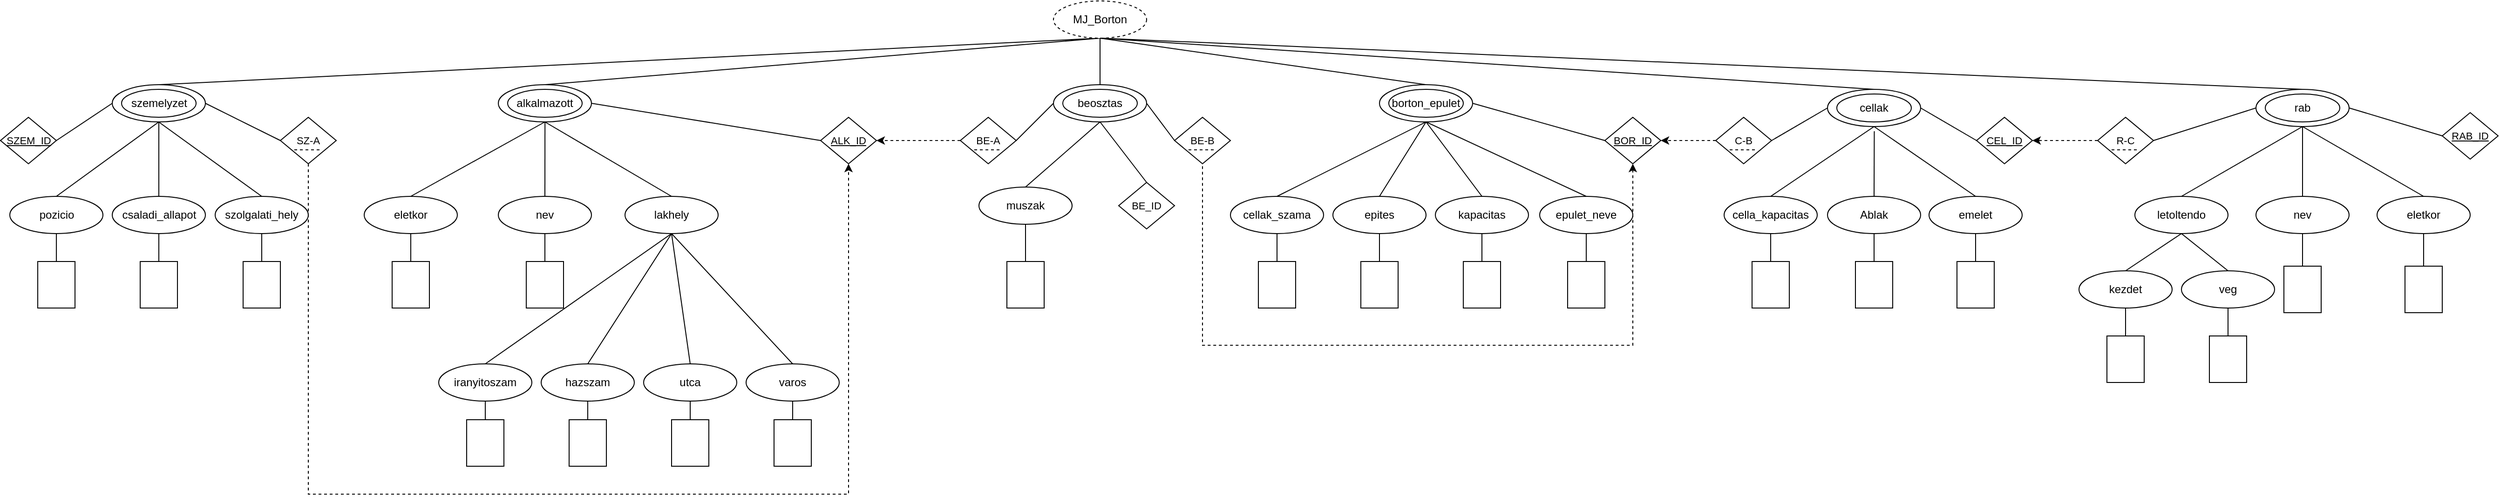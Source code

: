 <mxfile version="20.6.0" type="device"><diagram id="gKPumnlMgwRwRbGB0daJ" name="1 oldal"><mxGraphModel dx="3671" dy="2677" grid="1" gridSize="10" guides="1" tooltips="1" connect="1" arrows="1" fold="1" page="1" pageScale="1" pageWidth="827" pageHeight="1169" math="0" shadow="0"><root><mxCell id="0"/><mxCell id="1" parent="0"/><mxCell id="wFDNbIa0vazU8qHJ5D4j-13" style="rounded=0;orthogonalLoop=1;jettySize=auto;html=1;exitX=0.5;exitY=1;exitDx=0;exitDy=0;entryX=0.5;entryY=0;entryDx=0;entryDy=0;endArrow=none;endFill=0;" parent="1" source="wFDNbIa0vazU8qHJ5D4j-1" target="wFDNbIa0vazU8qHJ5D4j-5" edge="1"><mxGeometry relative="1" as="geometry"/></mxCell><mxCell id="wFDNbIa0vazU8qHJ5D4j-14" style="edgeStyle=none;rounded=0;orthogonalLoop=1;jettySize=auto;html=1;exitX=0.5;exitY=1;exitDx=0;exitDy=0;entryX=0.5;entryY=0;entryDx=0;entryDy=0;endArrow=none;endFill=0;" parent="1" source="wFDNbIa0vazU8qHJ5D4j-1" target="wFDNbIa0vazU8qHJ5D4j-6" edge="1"><mxGeometry relative="1" as="geometry"/></mxCell><mxCell id="wFDNbIa0vazU8qHJ5D4j-1" value="MJ_Borton" style="ellipse;whiteSpace=wrap;html=1;dashed=1;" parent="1" vertex="1"><mxGeometry x="1010" y="-10" width="100" height="40" as="geometry"/></mxCell><mxCell id="wFDNbIa0vazU8qHJ5D4j-132" style="edgeStyle=none;rounded=0;orthogonalLoop=1;jettySize=auto;html=1;exitX=0.5;exitY=0;exitDx=0;exitDy=0;entryX=0.5;entryY=1;entryDx=0;entryDy=0;fontSize=11;endArrow=none;endFill=0;" parent="1" source="wFDNbIa0vazU8qHJ5D4j-2" target="wFDNbIa0vazU8qHJ5D4j-1" edge="1"><mxGeometry relative="1" as="geometry"/></mxCell><mxCell id="wFDNbIa0vazU8qHJ5D4j-2" value="borton_epulet" style="ellipse;whiteSpace=wrap;html=1;" parent="1" vertex="1"><mxGeometry x="1360" y="80" width="100" height="40" as="geometry"/></mxCell><mxCell id="wFDNbIa0vazU8qHJ5D4j-134" style="edgeStyle=none;rounded=0;orthogonalLoop=1;jettySize=auto;html=1;exitX=0.5;exitY=0;exitDx=0;exitDy=0;entryX=0.5;entryY=1;entryDx=0;entryDy=0;fontSize=11;endArrow=none;endFill=0;" parent="1" source="wFDNbIa0vazU8qHJ5D4j-3" target="wFDNbIa0vazU8qHJ5D4j-1" edge="1"><mxGeometry relative="1" as="geometry"/></mxCell><mxCell id="wFDNbIa0vazU8qHJ5D4j-3" value="rab" style="ellipse;whiteSpace=wrap;html=1;" parent="1" vertex="1"><mxGeometry x="2301" y="85" width="100" height="40" as="geometry"/></mxCell><mxCell id="wFDNbIa0vazU8qHJ5D4j-133" style="edgeStyle=none;rounded=0;orthogonalLoop=1;jettySize=auto;html=1;exitX=0.5;exitY=0;exitDx=0;exitDy=0;entryX=0.5;entryY=1;entryDx=0;entryDy=0;fontSize=11;endArrow=none;endFill=0;" parent="1" source="wFDNbIa0vazU8qHJ5D4j-4" target="wFDNbIa0vazU8qHJ5D4j-1" edge="1"><mxGeometry relative="1" as="geometry"/></mxCell><mxCell id="wFDNbIa0vazU8qHJ5D4j-4" value="cellak" style="ellipse;whiteSpace=wrap;html=1;" parent="1" vertex="1"><mxGeometry x="1841" y="85" width="100" height="40" as="geometry"/></mxCell><mxCell id="wFDNbIa0vazU8qHJ5D4j-35" style="edgeStyle=none;rounded=0;orthogonalLoop=1;jettySize=auto;html=1;exitX=0.5;exitY=1;exitDx=0;exitDy=0;entryX=0.5;entryY=0;entryDx=0;entryDy=0;fontSize=11;endArrow=none;endFill=0;" parent="1" source="wFDNbIa0vazU8qHJ5D4j-5" target="wFDNbIa0vazU8qHJ5D4j-30" edge="1"><mxGeometry relative="1" as="geometry"/></mxCell><mxCell id="wFDNbIa0vazU8qHJ5D4j-37" style="edgeStyle=none;rounded=0;orthogonalLoop=1;jettySize=auto;html=1;exitX=1;exitY=0.5;exitDx=0;exitDy=0;entryX=0;entryY=0.5;entryDx=0;entryDy=0;fontSize=11;endArrow=none;endFill=0;" parent="1" source="wFDNbIa0vazU8qHJ5D4j-5" target="wFDNbIa0vazU8qHJ5D4j-36" edge="1"><mxGeometry relative="1" as="geometry"/></mxCell><mxCell id="wFDNbIa0vazU8qHJ5D4j-5" value="alkalmazott" style="ellipse;whiteSpace=wrap;html=1;" parent="1" vertex="1"><mxGeometry x="414" y="80" width="100" height="40" as="geometry"/></mxCell><mxCell id="vez6ACbD1oJ-UV-98R2b-1" style="rounded=0;orthogonalLoop=1;jettySize=auto;html=1;exitX=1;exitY=0.5;exitDx=0;exitDy=0;endArrow=none;endFill=0;entryX=0;entryY=0.5;entryDx=0;entryDy=0;" parent="1" source="wFDNbIa0vazU8qHJ5D4j-6" target="wFDNbIa0vazU8qHJ5D4j-26" edge="1"><mxGeometry relative="1" as="geometry"/></mxCell><mxCell id="wFDNbIa0vazU8qHJ5D4j-6" value="szemelyzet" style="ellipse;whiteSpace=wrap;html=1;fillStyle=auto;" parent="1" vertex="1"><mxGeometry x="-0.48" y="80" width="100" height="40" as="geometry"/></mxCell><mxCell id="wFDNbIa0vazU8qHJ5D4j-7" value="" style="ellipse;whiteSpace=wrap;html=1;fillStyle=auto;fillColor=none;" parent="1" vertex="1"><mxGeometry x="9.52" y="85" width="80" height="30" as="geometry"/></mxCell><mxCell id="wFDNbIa0vazU8qHJ5D4j-8" value="" style="ellipse;whiteSpace=wrap;html=1;fillStyle=auto;fillColor=none;" parent="1" vertex="1"><mxGeometry x="424" y="85" width="80" height="30" as="geometry"/></mxCell><mxCell id="wFDNbIa0vazU8qHJ5D4j-9" value="" style="ellipse;whiteSpace=wrap;html=1;fillStyle=auto;fillColor=none;" parent="1" vertex="1"><mxGeometry x="1370" y="85" width="80" height="30" as="geometry"/></mxCell><mxCell id="wFDNbIa0vazU8qHJ5D4j-10" value="" style="ellipse;whiteSpace=wrap;html=1;fillStyle=auto;fillColor=none;" parent="1" vertex="1"><mxGeometry x="1851" y="90" width="80" height="30" as="geometry"/></mxCell><mxCell id="wFDNbIa0vazU8qHJ5D4j-11" value="" style="ellipse;whiteSpace=wrap;html=1;fillStyle=auto;fillColor=none;" parent="1" vertex="1"><mxGeometry x="2311" y="90" width="80" height="30" as="geometry"/></mxCell><mxCell id="wFDNbIa0vazU8qHJ5D4j-20" style="edgeStyle=none;rounded=0;orthogonalLoop=1;jettySize=auto;html=1;exitX=0.5;exitY=0;exitDx=0;exitDy=0;entryX=0.5;entryY=1;entryDx=0;entryDy=0;endArrow=none;endFill=0;" parent="1" source="wFDNbIa0vazU8qHJ5D4j-17" target="wFDNbIa0vazU8qHJ5D4j-6" edge="1"><mxGeometry relative="1" as="geometry"/></mxCell><mxCell id="wFDNbIa0vazU8qHJ5D4j-17" value="pozicio" style="ellipse;whiteSpace=wrap;html=1;fillStyle=auto;" parent="1" vertex="1"><mxGeometry x="-110.48" y="200" width="100" height="40" as="geometry"/></mxCell><mxCell id="wFDNbIa0vazU8qHJ5D4j-21" style="edgeStyle=none;rounded=0;orthogonalLoop=1;jettySize=auto;html=1;exitX=0.5;exitY=0;exitDx=0;exitDy=0;endArrow=none;endFill=0;" parent="1" source="wFDNbIa0vazU8qHJ5D4j-18" edge="1"><mxGeometry relative="1" as="geometry"><mxPoint x="49.33" y="120" as="targetPoint"/><mxPoint x="139.52" y="200" as="sourcePoint"/></mxGeometry></mxCell><mxCell id="wFDNbIa0vazU8qHJ5D4j-18" value="szolgalati_hely" style="ellipse;whiteSpace=wrap;html=1;fillStyle=auto;" parent="1" vertex="1"><mxGeometry x="110" y="200" width="100" height="40" as="geometry"/></mxCell><mxCell id="wFDNbIa0vazU8qHJ5D4j-25" style="edgeStyle=none;rounded=0;orthogonalLoop=1;jettySize=auto;html=1;exitX=1;exitY=0.5;exitDx=0;exitDy=0;entryX=0;entryY=0.5;entryDx=0;entryDy=0;fontSize=7;endArrow=none;endFill=0;" parent="1" source="wFDNbIa0vazU8qHJ5D4j-24" target="wFDNbIa0vazU8qHJ5D4j-6" edge="1"><mxGeometry relative="1" as="geometry"><mxPoint x="-20.48" y="100" as="targetPoint"/></mxGeometry></mxCell><mxCell id="wFDNbIa0vazU8qHJ5D4j-24" value="&lt;font style=&quot;font-size: 11px;&quot;&gt;&lt;u&gt;SZEM_ID&lt;/u&gt;&lt;/font&gt;" style="rhombus;whiteSpace=wrap;html=1;fillStyle=auto;fontSize=7;fillColor=none;" parent="1" vertex="1"><mxGeometry x="-120.48" y="115" width="60" height="50" as="geometry"/></mxCell><mxCell id="wFDNbIa0vazU8qHJ5D4j-38" style="edgeStyle=orthogonalEdgeStyle;rounded=0;orthogonalLoop=1;jettySize=auto;html=1;fontSize=11;endArrow=classic;endFill=1;dashed=1;exitX=0.5;exitY=1;exitDx=0;exitDy=0;entryX=0.5;entryY=1;entryDx=0;entryDy=0;" parent="1" source="wFDNbIa0vazU8qHJ5D4j-26" target="wFDNbIa0vazU8qHJ5D4j-36" edge="1"><mxGeometry relative="1" as="geometry"><Array as="points"><mxPoint x="210" y="520"/><mxPoint x="790" y="520"/></Array></mxGeometry></mxCell><mxCell id="wFDNbIa0vazU8qHJ5D4j-26" value="&lt;font style=&quot;font-size: 11px;&quot;&gt;SZ-A&lt;/font&gt;" style="rhombus;whiteSpace=wrap;html=1;fillStyle=auto;fontSize=7;fillColor=none;" parent="1" vertex="1"><mxGeometry x="180" y="115" width="60" height="50" as="geometry"/></mxCell><mxCell id="wFDNbIa0vazU8qHJ5D4j-32" style="edgeStyle=none;rounded=0;orthogonalLoop=1;jettySize=auto;html=1;exitX=0.5;exitY=0;exitDx=0;exitDy=0;entryX=0.5;entryY=1;entryDx=0;entryDy=0;fontSize=11;endArrow=none;endFill=0;" parent="1" source="wFDNbIa0vazU8qHJ5D4j-28" target="wFDNbIa0vazU8qHJ5D4j-5" edge="1"><mxGeometry relative="1" as="geometry"/></mxCell><mxCell id="wFDNbIa0vazU8qHJ5D4j-28" value="eletkor" style="ellipse;whiteSpace=wrap;html=1;fillStyle=auto;" parent="1" vertex="1"><mxGeometry x="270" y="200" width="100" height="40" as="geometry"/></mxCell><mxCell id="wFDNbIa0vazU8qHJ5D4j-33" style="edgeStyle=none;rounded=0;orthogonalLoop=1;jettySize=auto;html=1;exitX=0.5;exitY=0;exitDx=0;exitDy=0;fontSize=11;endArrow=none;endFill=0;" parent="1" source="wFDNbIa0vazU8qHJ5D4j-29" edge="1"><mxGeometry relative="1" as="geometry"><mxPoint x="464.095" y="120" as="targetPoint"/></mxGeometry></mxCell><mxCell id="wFDNbIa0vazU8qHJ5D4j-29" value="nev" style="ellipse;whiteSpace=wrap;html=1;fillStyle=auto;" parent="1" vertex="1"><mxGeometry x="414" y="200" width="100" height="40" as="geometry"/></mxCell><mxCell id="wFDNbIa0vazU8qHJ5D4j-43" style="rounded=0;orthogonalLoop=1;jettySize=auto;html=1;exitX=0.5;exitY=1;exitDx=0;exitDy=0;entryX=0.5;entryY=0;entryDx=0;entryDy=0;fontSize=11;endArrow=none;endFill=0;" parent="1" source="wFDNbIa0vazU8qHJ5D4j-30" target="wFDNbIa0vazU8qHJ5D4j-42" edge="1"><mxGeometry relative="1" as="geometry"/></mxCell><mxCell id="wFDNbIa0vazU8qHJ5D4j-44" style="edgeStyle=none;rounded=0;orthogonalLoop=1;jettySize=auto;html=1;exitX=0.5;exitY=1;exitDx=0;exitDy=0;entryX=0.5;entryY=0;entryDx=0;entryDy=0;fontSize=11;endArrow=none;endFill=0;" parent="1" source="wFDNbIa0vazU8qHJ5D4j-30" target="wFDNbIa0vazU8qHJ5D4j-41" edge="1"><mxGeometry relative="1" as="geometry"/></mxCell><mxCell id="wFDNbIa0vazU8qHJ5D4j-30" value="lakhely" style="ellipse;whiteSpace=wrap;html=1;fillStyle=auto;" parent="1" vertex="1"><mxGeometry x="550" y="200" width="100" height="40" as="geometry"/></mxCell><mxCell id="wFDNbIa0vazU8qHJ5D4j-36" value="&lt;span style=&quot;font-size: 11px;&quot;&gt;&lt;u&gt;ALK_ID&lt;/u&gt;&lt;/span&gt;" style="rhombus;whiteSpace=wrap;html=1;fillStyle=auto;fontSize=7;fillColor=none;" parent="1" vertex="1"><mxGeometry x="760" y="115" width="60" height="50" as="geometry"/></mxCell><mxCell id="wFDNbIa0vazU8qHJ5D4j-48" style="edgeStyle=none;rounded=0;orthogonalLoop=1;jettySize=auto;html=1;exitX=0.5;exitY=0;exitDx=0;exitDy=0;entryX=0.5;entryY=1;entryDx=0;entryDy=0;fontSize=11;endArrow=none;endFill=0;" parent="1" source="wFDNbIa0vazU8qHJ5D4j-39" target="wFDNbIa0vazU8qHJ5D4j-30" edge="1"><mxGeometry relative="1" as="geometry"/></mxCell><mxCell id="wFDNbIa0vazU8qHJ5D4j-39" value="varos" style="ellipse;whiteSpace=wrap;html=1;fillStyle=auto;" parent="1" vertex="1"><mxGeometry x="680" y="380" width="100" height="40" as="geometry"/></mxCell><mxCell id="wFDNbIa0vazU8qHJ5D4j-47" style="edgeStyle=none;rounded=0;orthogonalLoop=1;jettySize=auto;html=1;exitX=0.5;exitY=0;exitDx=0;exitDy=0;entryX=0.5;entryY=1;entryDx=0;entryDy=0;fontSize=11;endArrow=none;endFill=0;" parent="1" source="wFDNbIa0vazU8qHJ5D4j-40" target="wFDNbIa0vazU8qHJ5D4j-30" edge="1"><mxGeometry relative="1" as="geometry"/></mxCell><mxCell id="wFDNbIa0vazU8qHJ5D4j-40" value="utca" style="ellipse;whiteSpace=wrap;html=1;fillStyle=auto;" parent="1" vertex="1"><mxGeometry x="570" y="380" width="100" height="40" as="geometry"/></mxCell><mxCell id="wFDNbIa0vazU8qHJ5D4j-41" value="hazszam" style="ellipse;whiteSpace=wrap;html=1;fillStyle=auto;" parent="1" vertex="1"><mxGeometry x="460" y="380" width="100" height="40" as="geometry"/></mxCell><mxCell id="wFDNbIa0vazU8qHJ5D4j-42" value="iranyitoszam" style="ellipse;whiteSpace=wrap;html=1;fillStyle=auto;" parent="1" vertex="1"><mxGeometry x="350" y="380" width="100" height="40" as="geometry"/></mxCell><mxCell id="wFDNbIa0vazU8qHJ5D4j-52" style="edgeStyle=none;rounded=0;orthogonalLoop=1;jettySize=auto;html=1;exitX=0.5;exitY=0;exitDx=0;exitDy=0;entryX=0.5;entryY=1;entryDx=0;entryDy=0;fontSize=11;endArrow=none;endFill=0;" parent="1" source="wFDNbIa0vazU8qHJ5D4j-49" target="wFDNbIa0vazU8qHJ5D4j-2" edge="1"><mxGeometry relative="1" as="geometry"/></mxCell><mxCell id="wFDNbIa0vazU8qHJ5D4j-80" style="edgeStyle=none;rounded=0;orthogonalLoop=1;jettySize=auto;html=1;exitX=0.5;exitY=1;exitDx=0;exitDy=0;entryX=0.5;entryY=0;entryDx=0;entryDy=0;fontSize=11;endArrow=none;endFill=0;" parent="1" source="wFDNbIa0vazU8qHJ5D4j-49" target="wFDNbIa0vazU8qHJ5D4j-77" edge="1"><mxGeometry relative="1" as="geometry"/></mxCell><mxCell id="wFDNbIa0vazU8qHJ5D4j-49" value="cellak_szama" style="ellipse;whiteSpace=wrap;html=1;fillStyle=auto;" parent="1" vertex="1"><mxGeometry x="1200" y="200" width="100" height="40" as="geometry"/></mxCell><mxCell id="wFDNbIa0vazU8qHJ5D4j-81" style="edgeStyle=none;rounded=0;orthogonalLoop=1;jettySize=auto;html=1;exitX=0.5;exitY=1;exitDx=0;exitDy=0;entryX=0.5;entryY=0;entryDx=0;entryDy=0;fontSize=11;endArrow=none;endFill=0;" parent="1" source="wFDNbIa0vazU8qHJ5D4j-50" target="wFDNbIa0vazU8qHJ5D4j-78" edge="1"><mxGeometry relative="1" as="geometry"/></mxCell><mxCell id="vez6ACbD1oJ-UV-98R2b-11" style="edgeStyle=none;rounded=0;orthogonalLoop=1;jettySize=auto;html=1;exitX=0.5;exitY=0;exitDx=0;exitDy=0;endArrow=none;endFill=0;" parent="1" source="wFDNbIa0vazU8qHJ5D4j-50" edge="1"><mxGeometry relative="1" as="geometry"><mxPoint x="1410" y="120" as="targetPoint"/></mxGeometry></mxCell><mxCell id="wFDNbIa0vazU8qHJ5D4j-50" value="kapacitas" style="ellipse;whiteSpace=wrap;html=1;fillStyle=auto;" parent="1" vertex="1"><mxGeometry x="1420" y="200" width="100" height="40" as="geometry"/></mxCell><mxCell id="wFDNbIa0vazU8qHJ5D4j-54" style="edgeStyle=none;rounded=0;orthogonalLoop=1;jettySize=auto;html=1;exitX=0.5;exitY=0;exitDx=0;exitDy=0;entryX=0.5;entryY=1;entryDx=0;entryDy=0;fontSize=11;endArrow=none;endFill=0;" parent="1" source="wFDNbIa0vazU8qHJ5D4j-51" target="wFDNbIa0vazU8qHJ5D4j-2" edge="1"><mxGeometry relative="1" as="geometry"/></mxCell><mxCell id="wFDNbIa0vazU8qHJ5D4j-82" style="edgeStyle=none;rounded=0;orthogonalLoop=1;jettySize=auto;html=1;exitX=0.5;exitY=1;exitDx=0;exitDy=0;entryX=0.5;entryY=0;entryDx=0;entryDy=0;fontSize=11;endArrow=none;endFill=0;" parent="1" source="wFDNbIa0vazU8qHJ5D4j-51" target="wFDNbIa0vazU8qHJ5D4j-79" edge="1"><mxGeometry relative="1" as="geometry"/></mxCell><mxCell id="wFDNbIa0vazU8qHJ5D4j-51" value="epulet_neve" style="ellipse;whiteSpace=wrap;html=1;fillStyle=auto;" parent="1" vertex="1"><mxGeometry x="1532" y="200" width="100" height="40" as="geometry"/></mxCell><mxCell id="wFDNbIa0vazU8qHJ5D4j-60" style="rounded=0;orthogonalLoop=1;jettySize=auto;html=1;exitX=0;exitY=0.5;exitDx=0;exitDy=0;fontSize=11;endArrow=none;endFill=0;entryX=1;entryY=0.5;entryDx=0;entryDy=0;" parent="1" source="wFDNbIa0vazU8qHJ5D4j-59" target="wFDNbIa0vazU8qHJ5D4j-2" edge="1"><mxGeometry relative="1" as="geometry"><mxPoint x="1501" y="120" as="targetPoint"/></mxGeometry></mxCell><mxCell id="wFDNbIa0vazU8qHJ5D4j-141" style="edgeStyle=orthogonalEdgeStyle;rounded=0;orthogonalLoop=1;jettySize=auto;html=1;entryX=0.5;entryY=1;entryDx=0;entryDy=0;dashed=1;fontSize=11;startArrow=classic;startFill=1;endArrow=none;endFill=0;" parent="1" source="wFDNbIa0vazU8qHJ5D4j-59" target="wFDNbIa0vazU8qHJ5D4j-131" edge="1"><mxGeometry relative="1" as="geometry"><Array as="points"><mxPoint x="1632" y="360"/><mxPoint x="1170" y="360"/></Array></mxGeometry></mxCell><mxCell id="wFDNbIa0vazU8qHJ5D4j-59" value="&lt;span style=&quot;font-size: 11px;&quot;&gt;&lt;u&gt;BOR_ID&lt;/u&gt;&lt;/span&gt;" style="rhombus;whiteSpace=wrap;html=1;fillStyle=auto;fontSize=7;fillColor=none;" parent="1" vertex="1"><mxGeometry x="1602" y="115" width="60" height="50" as="geometry"/></mxCell><mxCell id="wFDNbIa0vazU8qHJ5D4j-62" style="edgeStyle=none;rounded=0;orthogonalLoop=1;jettySize=auto;html=1;exitX=0.5;exitY=0;exitDx=0;exitDy=0;entryX=0.5;entryY=1;entryDx=0;entryDy=0;fontSize=11;endArrow=none;endFill=0;" parent="1" source="wFDNbIa0vazU8qHJ5D4j-61" target="wFDNbIa0vazU8qHJ5D4j-17" edge="1"><mxGeometry relative="1" as="geometry"/></mxCell><mxCell id="wFDNbIa0vazU8qHJ5D4j-61" value="" style="rounded=0;whiteSpace=wrap;html=1;fillStyle=auto;fontSize=11;fillColor=none;" parent="1" vertex="1"><mxGeometry x="-80.48" y="270" width="40" height="50" as="geometry"/></mxCell><mxCell id="wFDNbIa0vazU8qHJ5D4j-66" style="edgeStyle=none;rounded=0;orthogonalLoop=1;jettySize=auto;html=1;exitX=0.5;exitY=0;exitDx=0;exitDy=0;entryX=0.5;entryY=1;entryDx=0;entryDy=0;fontSize=11;endArrow=none;endFill=0;" parent="1" source="wFDNbIa0vazU8qHJ5D4j-63" target="wFDNbIa0vazU8qHJ5D4j-28" edge="1"><mxGeometry relative="1" as="geometry"/></mxCell><mxCell id="wFDNbIa0vazU8qHJ5D4j-63" value="" style="rounded=0;whiteSpace=wrap;html=1;fillStyle=auto;fontSize=11;fillColor=none;" parent="1" vertex="1"><mxGeometry x="300" y="270" width="40" height="50" as="geometry"/></mxCell><mxCell id="wFDNbIa0vazU8qHJ5D4j-65" style="edgeStyle=none;rounded=0;orthogonalLoop=1;jettySize=auto;html=1;exitX=0.5;exitY=0;exitDx=0;exitDy=0;entryX=0.5;entryY=1;entryDx=0;entryDy=0;fontSize=11;endArrow=none;endFill=0;" parent="1" source="wFDNbIa0vazU8qHJ5D4j-64" target="wFDNbIa0vazU8qHJ5D4j-18" edge="1"><mxGeometry relative="1" as="geometry"><mxPoint x="139.52" y="270" as="sourcePoint"/><mxPoint x="139.52" y="240" as="targetPoint"/></mxGeometry></mxCell><mxCell id="wFDNbIa0vazU8qHJ5D4j-64" value="" style="rounded=0;whiteSpace=wrap;html=1;fillStyle=auto;fontSize=11;fillColor=none;" parent="1" vertex="1"><mxGeometry x="140" y="270" width="40" height="50" as="geometry"/></mxCell><mxCell id="wFDNbIa0vazU8qHJ5D4j-68" style="edgeStyle=none;rounded=0;orthogonalLoop=1;jettySize=auto;html=1;exitX=0.5;exitY=0;exitDx=0;exitDy=0;entryX=0.5;entryY=1;entryDx=0;entryDy=0;fontSize=11;endArrow=none;endFill=0;" parent="1" source="wFDNbIa0vazU8qHJ5D4j-67" target="wFDNbIa0vazU8qHJ5D4j-29" edge="1"><mxGeometry relative="1" as="geometry"/></mxCell><mxCell id="wFDNbIa0vazU8qHJ5D4j-67" value="" style="rounded=0;whiteSpace=wrap;html=1;fillStyle=auto;fontSize=11;fillColor=none;" parent="1" vertex="1"><mxGeometry x="444" y="270" width="40" height="50" as="geometry"/></mxCell><mxCell id="wFDNbIa0vazU8qHJ5D4j-70" style="edgeStyle=none;rounded=0;orthogonalLoop=1;jettySize=auto;html=1;exitX=0.5;exitY=0;exitDx=0;exitDy=0;entryX=0.5;entryY=1;entryDx=0;entryDy=0;fontSize=11;endArrow=none;endFill=0;" parent="1" source="wFDNbIa0vazU8qHJ5D4j-69" target="wFDNbIa0vazU8qHJ5D4j-42" edge="1"><mxGeometry relative="1" as="geometry"/></mxCell><mxCell id="wFDNbIa0vazU8qHJ5D4j-69" value="" style="rounded=0;whiteSpace=wrap;html=1;fillStyle=auto;fontSize=11;fillColor=none;" parent="1" vertex="1"><mxGeometry x="380" y="440" width="40" height="50" as="geometry"/></mxCell><mxCell id="wFDNbIa0vazU8qHJ5D4j-72" style="edgeStyle=none;rounded=0;orthogonalLoop=1;jettySize=auto;html=1;exitX=0.5;exitY=0;exitDx=0;exitDy=0;entryX=0.5;entryY=1;entryDx=0;entryDy=0;fontSize=11;endArrow=none;endFill=0;" parent="1" source="wFDNbIa0vazU8qHJ5D4j-71" target="wFDNbIa0vazU8qHJ5D4j-41" edge="1"><mxGeometry relative="1" as="geometry"/></mxCell><mxCell id="wFDNbIa0vazU8qHJ5D4j-71" value="" style="rounded=0;whiteSpace=wrap;html=1;fillStyle=auto;fontSize=11;fillColor=none;" parent="1" vertex="1"><mxGeometry x="490" y="440" width="40" height="50" as="geometry"/></mxCell><mxCell id="wFDNbIa0vazU8qHJ5D4j-74" style="edgeStyle=none;rounded=0;orthogonalLoop=1;jettySize=auto;html=1;exitX=0.5;exitY=0;exitDx=0;exitDy=0;entryX=0.5;entryY=1;entryDx=0;entryDy=0;fontSize=11;endArrow=none;endFill=0;" parent="1" source="wFDNbIa0vazU8qHJ5D4j-73" target="wFDNbIa0vazU8qHJ5D4j-40" edge="1"><mxGeometry relative="1" as="geometry"/></mxCell><mxCell id="wFDNbIa0vazU8qHJ5D4j-73" value="" style="rounded=0;whiteSpace=wrap;html=1;fillStyle=auto;fontSize=11;fillColor=none;" parent="1" vertex="1"><mxGeometry x="600" y="440" width="40" height="50" as="geometry"/></mxCell><mxCell id="wFDNbIa0vazU8qHJ5D4j-76" style="edgeStyle=none;rounded=0;orthogonalLoop=1;jettySize=auto;html=1;exitX=0.5;exitY=0;exitDx=0;exitDy=0;entryX=0.5;entryY=1;entryDx=0;entryDy=0;fontSize=11;endArrow=none;endFill=0;" parent="1" source="wFDNbIa0vazU8qHJ5D4j-75" target="wFDNbIa0vazU8qHJ5D4j-39" edge="1"><mxGeometry relative="1" as="geometry"/></mxCell><mxCell id="wFDNbIa0vazU8qHJ5D4j-75" value="" style="rounded=0;whiteSpace=wrap;html=1;fillStyle=auto;fontSize=11;fillColor=none;" parent="1" vertex="1"><mxGeometry x="710" y="440" width="40" height="50" as="geometry"/></mxCell><mxCell id="wFDNbIa0vazU8qHJ5D4j-77" value="" style="rounded=0;whiteSpace=wrap;html=1;fillStyle=auto;fontSize=11;fillColor=none;" parent="1" vertex="1"><mxGeometry x="1230" y="270" width="40" height="50" as="geometry"/></mxCell><mxCell id="wFDNbIa0vazU8qHJ5D4j-78" value="" style="rounded=0;whiteSpace=wrap;html=1;fillStyle=auto;fontSize=11;fillColor=none;" parent="1" vertex="1"><mxGeometry x="1450" y="270" width="40" height="50" as="geometry"/></mxCell><mxCell id="wFDNbIa0vazU8qHJ5D4j-79" value="" style="rounded=0;whiteSpace=wrap;html=1;fillStyle=auto;fontSize=11;fillColor=none;" parent="1" vertex="1"><mxGeometry x="1562" y="270" width="40" height="50" as="geometry"/></mxCell><mxCell id="wFDNbIa0vazU8qHJ5D4j-88" style="edgeStyle=none;rounded=0;orthogonalLoop=1;jettySize=auto;html=1;exitX=0.5;exitY=0;exitDx=0;exitDy=0;entryX=0.5;entryY=1;entryDx=0;entryDy=0;fontSize=11;endArrow=none;endFill=0;" parent="1" source="wFDNbIa0vazU8qHJ5D4j-85" target="wFDNbIa0vazU8qHJ5D4j-4" edge="1"><mxGeometry relative="1" as="geometry"/></mxCell><mxCell id="wFDNbIa0vazU8qHJ5D4j-85" value="cella_kapacitas" style="ellipse;whiteSpace=wrap;html=1;fillStyle=auto;" parent="1" vertex="1"><mxGeometry x="1730" y="200" width="100" height="40" as="geometry"/></mxCell><mxCell id="wFDNbIa0vazU8qHJ5D4j-89" style="edgeStyle=none;rounded=0;orthogonalLoop=1;jettySize=auto;html=1;exitX=0.5;exitY=0;exitDx=0;exitDy=0;entryX=0.5;entryY=1;entryDx=0;entryDy=0;fontSize=11;endArrow=none;endFill=0;" parent="1" source="wFDNbIa0vazU8qHJ5D4j-86" target="wFDNbIa0vazU8qHJ5D4j-4" edge="1"><mxGeometry relative="1" as="geometry"/></mxCell><mxCell id="wFDNbIa0vazU8qHJ5D4j-86" value="emelet" style="ellipse;whiteSpace=wrap;html=1;fillStyle=auto;" parent="1" vertex="1"><mxGeometry x="1950" y="200" width="100" height="40" as="geometry"/></mxCell><mxCell id="wFDNbIa0vazU8qHJ5D4j-92" style="edgeStyle=none;rounded=0;orthogonalLoop=1;jettySize=auto;html=1;exitX=1;exitY=0.5;exitDx=0;exitDy=0;entryX=0;entryY=0.5;entryDx=0;entryDy=0;fontSize=11;endArrow=none;endFill=0;" parent="1" source="wFDNbIa0vazU8qHJ5D4j-91" target="wFDNbIa0vazU8qHJ5D4j-4" edge="1"><mxGeometry relative="1" as="geometry"/></mxCell><mxCell id="wFDNbIa0vazU8qHJ5D4j-100" style="edgeStyle=orthogonalEdgeStyle;rounded=0;orthogonalLoop=1;jettySize=auto;html=1;entryX=1;entryY=0.5;entryDx=0;entryDy=0;fontSize=11;endArrow=classic;endFill=1;dashed=1;" parent="1" source="wFDNbIa0vazU8qHJ5D4j-91" target="wFDNbIa0vazU8qHJ5D4j-59" edge="1"><mxGeometry relative="1" as="geometry"/></mxCell><mxCell id="wFDNbIa0vazU8qHJ5D4j-91" value="&lt;span style=&quot;font-size: 11px;&quot;&gt;C-B&lt;/span&gt;" style="rhombus;whiteSpace=wrap;html=1;fillStyle=auto;fontSize=7;fillColor=none;" parent="1" vertex="1"><mxGeometry x="1721" y="115" width="60" height="50" as="geometry"/></mxCell><mxCell id="wFDNbIa0vazU8qHJ5D4j-94" style="edgeStyle=none;rounded=0;orthogonalLoop=1;jettySize=auto;html=1;exitX=0;exitY=0.5;exitDx=0;exitDy=0;entryX=1;entryY=0.5;entryDx=0;entryDy=0;fontSize=11;endArrow=none;endFill=0;" parent="1" source="wFDNbIa0vazU8qHJ5D4j-93" target="wFDNbIa0vazU8qHJ5D4j-4" edge="1"><mxGeometry relative="1" as="geometry"/></mxCell><mxCell id="wFDNbIa0vazU8qHJ5D4j-93" value="&lt;span style=&quot;font-size: 11px;&quot;&gt;&lt;u&gt;CEL_ID&lt;/u&gt;&lt;/span&gt;" style="rhombus;whiteSpace=wrap;html=1;fillStyle=auto;fontSize=7;fillColor=none;" parent="1" vertex="1"><mxGeometry x="2001" y="115" width="60" height="50" as="geometry"/></mxCell><mxCell id="wFDNbIa0vazU8qHJ5D4j-98" style="edgeStyle=orthogonalEdgeStyle;rounded=0;orthogonalLoop=1;jettySize=auto;html=1;entryX=0.5;entryY=1;entryDx=0;entryDy=0;fontSize=11;endArrow=none;endFill=0;" parent="1" source="wFDNbIa0vazU8qHJ5D4j-96" target="wFDNbIa0vazU8qHJ5D4j-85" edge="1"><mxGeometry relative="1" as="geometry"/></mxCell><mxCell id="wFDNbIa0vazU8qHJ5D4j-96" value="" style="rounded=0;whiteSpace=wrap;html=1;fillStyle=auto;fontSize=11;fillColor=none;" parent="1" vertex="1"><mxGeometry x="1760" y="270" width="40" height="50" as="geometry"/></mxCell><mxCell id="wFDNbIa0vazU8qHJ5D4j-99" style="edgeStyle=orthogonalEdgeStyle;rounded=0;orthogonalLoop=1;jettySize=auto;html=1;exitX=0.5;exitY=0;exitDx=0;exitDy=0;entryX=0.5;entryY=1;entryDx=0;entryDy=0;fontSize=11;endArrow=none;endFill=0;" parent="1" source="wFDNbIa0vazU8qHJ5D4j-97" target="wFDNbIa0vazU8qHJ5D4j-86" edge="1"><mxGeometry relative="1" as="geometry"/></mxCell><mxCell id="wFDNbIa0vazU8qHJ5D4j-97" value="&lt;span style=&quot;color: rgba(0, 0, 0, 0); font-family: monospace; font-size: 0px; text-align: start;&quot;&gt;%3CmxGraphModel%3E%3Croot%3E%3CmxCell%20id%3D%220%22%2F%3E%3CmxCell%20id%3D%221%22%20parent%3D%220%22%2F%3E%3CmxCell%20id%3D%222%22%20value%3D%22letoltendo%22%20style%3D%22ellipse%3BwhiteSpace%3Dwrap%3Bhtml%3D1%3BfillStyle%3Dauto%3B%22%20vertex%3D%221%22%20parent%3D%221%22%3E%3CmxGeometry%20x%3D%221790%22%20y%3D%22200%22%20width%3D%22100%22%20height%3D%2240%22%20as%3D%22geometry%22%2F%3E%3C%2FmxCell%3E%3C%2Froot%3E%3C%2FmxGraphModel%3E&lt;/span&gt;" style="rounded=0;whiteSpace=wrap;html=1;fillStyle=auto;fontSize=11;fillColor=none;" parent="1" vertex="1"><mxGeometry x="1980" y="270" width="40" height="50" as="geometry"/></mxCell><mxCell id="wFDNbIa0vazU8qHJ5D4j-104" style="rounded=0;orthogonalLoop=1;jettySize=auto;html=1;exitX=0.5;exitY=0;exitDx=0;exitDy=0;entryX=0.5;entryY=1;entryDx=0;entryDy=0;fontSize=11;endArrow=none;endFill=0;" parent="1" source="wFDNbIa0vazU8qHJ5D4j-101" target="wFDNbIa0vazU8qHJ5D4j-3" edge="1"><mxGeometry relative="1" as="geometry"/></mxCell><mxCell id="wFDNbIa0vazU8qHJ5D4j-101" value="letoltendo" style="ellipse;whiteSpace=wrap;html=1;fillStyle=auto;" parent="1" vertex="1"><mxGeometry x="2171" y="200" width="100" height="40" as="geometry"/></mxCell><mxCell id="wFDNbIa0vazU8qHJ5D4j-105" style="edgeStyle=none;rounded=0;orthogonalLoop=1;jettySize=auto;html=1;exitX=0.5;exitY=0;exitDx=0;exitDy=0;entryX=0.5;entryY=1;entryDx=0;entryDy=0;fontSize=11;endArrow=none;endFill=0;" parent="1" source="wFDNbIa0vazU8qHJ5D4j-102" target="wFDNbIa0vazU8qHJ5D4j-3" edge="1"><mxGeometry relative="1" as="geometry"/></mxCell><mxCell id="wFDNbIa0vazU8qHJ5D4j-102" value="nev" style="ellipse;whiteSpace=wrap;html=1;fillStyle=auto;" parent="1" vertex="1"><mxGeometry x="2301" y="200" width="100" height="40" as="geometry"/></mxCell><mxCell id="wFDNbIa0vazU8qHJ5D4j-107" style="edgeStyle=none;rounded=0;orthogonalLoop=1;jettySize=auto;html=1;exitX=0.5;exitY=0;exitDx=0;exitDy=0;entryX=0.5;entryY=1;entryDx=0;entryDy=0;fontSize=11;endArrow=none;endFill=0;" parent="1" source="wFDNbIa0vazU8qHJ5D4j-103" target="wFDNbIa0vazU8qHJ5D4j-3" edge="1"><mxGeometry relative="1" as="geometry"/></mxCell><mxCell id="wFDNbIa0vazU8qHJ5D4j-103" value="eletkor" style="ellipse;whiteSpace=wrap;html=1;fillStyle=auto;" parent="1" vertex="1"><mxGeometry x="2431" y="200" width="100" height="40" as="geometry"/></mxCell><mxCell id="wFDNbIa0vazU8qHJ5D4j-109" style="edgeStyle=none;rounded=0;orthogonalLoop=1;jettySize=auto;html=1;exitX=1;exitY=0.5;exitDx=0;exitDy=0;entryX=0;entryY=0.5;entryDx=0;entryDy=0;fontSize=11;endArrow=none;endFill=0;" parent="1" source="wFDNbIa0vazU8qHJ5D4j-108" target="wFDNbIa0vazU8qHJ5D4j-3" edge="1"><mxGeometry relative="1" as="geometry"/></mxCell><mxCell id="wFDNbIa0vazU8qHJ5D4j-110" style="edgeStyle=none;rounded=0;orthogonalLoop=1;jettySize=auto;html=1;entryX=1;entryY=0.5;entryDx=0;entryDy=0;fontSize=11;endArrow=classic;endFill=1;dashed=1;" parent="1" source="wFDNbIa0vazU8qHJ5D4j-108" target="wFDNbIa0vazU8qHJ5D4j-93" edge="1"><mxGeometry relative="1" as="geometry"/></mxCell><mxCell id="wFDNbIa0vazU8qHJ5D4j-108" value="&lt;span style=&quot;font-size: 11px;&quot;&gt;R-C&lt;/span&gt;" style="rhombus;whiteSpace=wrap;html=1;fillStyle=auto;fontSize=7;fillColor=none;" parent="1" vertex="1"><mxGeometry x="2131" y="115" width="60" height="50" as="geometry"/></mxCell><mxCell id="wFDNbIa0vazU8qHJ5D4j-114" style="edgeStyle=none;rounded=0;orthogonalLoop=1;jettySize=auto;html=1;exitX=0.5;exitY=0;exitDx=0;exitDy=0;entryX=0.5;entryY=1;entryDx=0;entryDy=0;fontSize=11;endArrow=none;endFill=0;" parent="1" source="wFDNbIa0vazU8qHJ5D4j-111" target="wFDNbIa0vazU8qHJ5D4j-101" edge="1"><mxGeometry relative="1" as="geometry"/></mxCell><mxCell id="wFDNbIa0vazU8qHJ5D4j-111" value="veg" style="ellipse;whiteSpace=wrap;html=1;fillStyle=auto;" parent="1" vertex="1"><mxGeometry x="2221" y="280" width="100" height="40" as="geometry"/></mxCell><mxCell id="wFDNbIa0vazU8qHJ5D4j-113" style="edgeStyle=none;rounded=0;orthogonalLoop=1;jettySize=auto;html=1;exitX=0.5;exitY=0;exitDx=0;exitDy=0;entryX=0.5;entryY=1;entryDx=0;entryDy=0;fontSize=11;endArrow=none;endFill=0;" parent="1" source="wFDNbIa0vazU8qHJ5D4j-112" target="wFDNbIa0vazU8qHJ5D4j-101" edge="1"><mxGeometry relative="1" as="geometry"/></mxCell><mxCell id="wFDNbIa0vazU8qHJ5D4j-112" value="kezdet" style="ellipse;whiteSpace=wrap;html=1;fillStyle=auto;" parent="1" vertex="1"><mxGeometry x="2111" y="280" width="100" height="40" as="geometry"/></mxCell><mxCell id="wFDNbIa0vazU8qHJ5D4j-117" style="edgeStyle=none;rounded=0;orthogonalLoop=1;jettySize=auto;html=1;exitX=0.5;exitY=0;exitDx=0;exitDy=0;entryX=0.5;entryY=1;entryDx=0;entryDy=0;fontSize=11;endArrow=none;endFill=0;" parent="1" source="wFDNbIa0vazU8qHJ5D4j-115" target="wFDNbIa0vazU8qHJ5D4j-112" edge="1"><mxGeometry relative="1" as="geometry"/></mxCell><mxCell id="wFDNbIa0vazU8qHJ5D4j-115" value="&lt;span style=&quot;color: rgba(0, 0, 0, 0); font-family: monospace; font-size: 0px; text-align: start;&quot;&gt;%3CmxGraphModel%3E%3Croot%3E%3CmxCell%20id%3D%220%22%2F%3E%3CmxCell%20id%3D%221%22%20parent%3D%220%22%2F%3E%3CmxCell%20id%3D%222%22%20value%3D%22letoltendo%22%20style%3D%22ellipse%3BwhiteSpace%3Dwrap%3Bhtml%3D1%3BfillStyle%3Dauto%3B%22%20vertex%3D%221%22%20parent%3D%221%22%3E%3CmxGeometry%20x%3D%221790%22%20y%3D%22200%22%20width%3D%22100%22%20height%3D%2240%22%20as%3D%22geometry%22%2F%3E%3C%2FmxCell%3E%3C%2Froot%3E%3C%2FmxGraphModel%3E&lt;/span&gt;" style="rounded=0;whiteSpace=wrap;html=1;fillStyle=auto;fontSize=11;fillColor=none;" parent="1" vertex="1"><mxGeometry x="2141" y="350" width="40" height="50" as="geometry"/></mxCell><mxCell id="wFDNbIa0vazU8qHJ5D4j-118" style="edgeStyle=none;rounded=0;orthogonalLoop=1;jettySize=auto;html=1;exitX=0.5;exitY=0;exitDx=0;exitDy=0;entryX=0.5;entryY=1;entryDx=0;entryDy=0;fontSize=11;endArrow=none;endFill=0;" parent="1" source="wFDNbIa0vazU8qHJ5D4j-116" target="wFDNbIa0vazU8qHJ5D4j-111" edge="1"><mxGeometry relative="1" as="geometry"/></mxCell><mxCell id="wFDNbIa0vazU8qHJ5D4j-116" value="&lt;span style=&quot;color: rgba(0, 0, 0, 0); font-family: monospace; font-size: 0px; text-align: start;&quot;&gt;%3CmxGraphModel%3E%3Croot%3E%3CmxCell%20id%3D%220%22%2F%3E%3CmxCell%20id%3D%221%22%20parent%3D%220%22%2F%3E%3CmxCell%20id%3D%222%22%20value%3D%22letoltendo%22%20style%3D%22ellipse%3BwhiteSpace%3Dwrap%3Bhtml%3D1%3BfillStyle%3Dauto%3B%22%20vertex%3D%221%22%20parent%3D%221%22%3E%3CmxGeometry%20x%3D%221790%22%20y%3D%22200%22%20width%3D%22100%22%20height%3D%2240%22%20as%3D%22geometry%22%2F%3E%3C%2FmxCell%3E%3C%2Froot%3E%3C%2FmxGraphModel%3E&lt;/span&gt;" style="rounded=0;whiteSpace=wrap;html=1;fillStyle=auto;fontSize=11;fillColor=none;" parent="1" vertex="1"><mxGeometry x="2251" y="350" width="40" height="50" as="geometry"/></mxCell><mxCell id="wFDNbIa0vazU8qHJ5D4j-120" style="edgeStyle=none;rounded=0;orthogonalLoop=1;jettySize=auto;html=1;exitX=0.5;exitY=0;exitDx=0;exitDy=0;entryX=0.5;entryY=1;entryDx=0;entryDy=0;fontSize=11;endArrow=none;endFill=0;" parent="1" source="wFDNbIa0vazU8qHJ5D4j-119" target="wFDNbIa0vazU8qHJ5D4j-102" edge="1"><mxGeometry relative="1" as="geometry"/></mxCell><mxCell id="wFDNbIa0vazU8qHJ5D4j-119" value="&lt;span style=&quot;color: rgba(0, 0, 0, 0); font-family: monospace; font-size: 0px; text-align: start;&quot;&gt;%3CmxGraphModel%3E%3Croot%3E%3CmxCell%20id%3D%220%22%2F%3E%3CmxCell%20id%3D%221%22%20parent%3D%220%22%2F%3E%3CmxCell%20id%3D%222%22%20value%3D%22letoltendo%22%20style%3D%22ellipse%3BwhiteSpace%3Dwrap%3Bhtml%3D1%3BfillStyle%3Dauto%3B%22%20vertex%3D%221%22%20parent%3D%221%22%3E%3CmxGeometry%20x%3D%221790%22%20y%3D%22200%22%20width%3D%22100%22%20height%3D%2240%22%20as%3D%22geometry%22%2F%3E%3C%2FmxCell%3E%3C%2Froot%3E%3C%2FmxGraphModel%3E&lt;/span&gt;" style="rounded=0;whiteSpace=wrap;html=1;fillStyle=auto;fontSize=11;fillColor=none;" parent="1" vertex="1"><mxGeometry x="2331" y="275" width="40" height="50" as="geometry"/></mxCell><mxCell id="wFDNbIa0vazU8qHJ5D4j-122" style="edgeStyle=none;rounded=0;orthogonalLoop=1;jettySize=auto;html=1;exitX=0.5;exitY=0;exitDx=0;exitDy=0;entryX=0.5;entryY=1;entryDx=0;entryDy=0;fontSize=11;endArrow=none;endFill=0;" parent="1" source="wFDNbIa0vazU8qHJ5D4j-121" target="wFDNbIa0vazU8qHJ5D4j-103" edge="1"><mxGeometry relative="1" as="geometry"/></mxCell><mxCell id="wFDNbIa0vazU8qHJ5D4j-121" value="&lt;span style=&quot;color: rgba(0, 0, 0, 0); font-family: monospace; font-size: 0px; text-align: start;&quot;&gt;%3CmxGraphModel%3E%3Croot%3E%3CmxCell%20id%3D%220%22%2F%3E%3CmxCell%20id%3D%221%22%20parent%3D%220%22%2F%3E%3CmxCell%20id%3D%222%22%20value%3D%22letoltendo%22%20style%3D%22ellipse%3BwhiteSpace%3Dwrap%3Bhtml%3D1%3BfillStyle%3Dauto%3B%22%20vertex%3D%221%22%20parent%3D%221%22%3E%3CmxGeometry%20x%3D%221790%22%20y%3D%22200%22%20width%3D%22100%22%20height%3D%2240%22%20as%3D%22geometry%22%2F%3E%3C%2FmxCell%3E%3C%2Froot%3E%3C%2FmxGraphModel%3E&lt;/span&gt;" style="rounded=0;whiteSpace=wrap;html=1;fillStyle=auto;fontSize=11;fillColor=none;" parent="1" vertex="1"><mxGeometry x="2461" y="275" width="40" height="50" as="geometry"/></mxCell><mxCell id="wFDNbIa0vazU8qHJ5D4j-124" style="edgeStyle=none;rounded=0;orthogonalLoop=1;jettySize=auto;html=1;exitX=0;exitY=0.5;exitDx=0;exitDy=0;entryX=1;entryY=0.5;entryDx=0;entryDy=0;fontSize=11;endArrow=none;endFill=0;" parent="1" source="wFDNbIa0vazU8qHJ5D4j-123" target="wFDNbIa0vazU8qHJ5D4j-3" edge="1"><mxGeometry relative="1" as="geometry"/></mxCell><mxCell id="wFDNbIa0vazU8qHJ5D4j-123" value="&lt;span style=&quot;font-size: 11px;&quot;&gt;&lt;u&gt;RAB_ID&lt;/u&gt;&lt;/span&gt;" style="rhombus;whiteSpace=wrap;html=1;fillStyle=auto;fontSize=7;fillColor=none;" parent="1" vertex="1"><mxGeometry x="2501" y="110" width="60" height="50" as="geometry"/></mxCell><mxCell id="wFDNbIa0vazU8qHJ5D4j-127" style="edgeStyle=none;rounded=0;orthogonalLoop=1;jettySize=auto;html=1;exitX=0.5;exitY=0;exitDx=0;exitDy=0;entryX=0.5;entryY=1;entryDx=0;entryDy=0;fontSize=11;endArrow=none;endFill=0;" parent="1" source="wFDNbIa0vazU8qHJ5D4j-125" target="wFDNbIa0vazU8qHJ5D4j-1" edge="1"><mxGeometry relative="1" as="geometry"/></mxCell><mxCell id="wFDNbIa0vazU8qHJ5D4j-125" value="beosztas" style="ellipse;whiteSpace=wrap;html=1;" parent="1" vertex="1"><mxGeometry x="1010" y="80" width="100" height="40" as="geometry"/></mxCell><mxCell id="wFDNbIa0vazU8qHJ5D4j-126" value="" style="ellipse;whiteSpace=wrap;html=1;fillStyle=auto;fillColor=none;" parent="1" vertex="1"><mxGeometry x="1020" y="85" width="80" height="30" as="geometry"/></mxCell><mxCell id="wFDNbIa0vazU8qHJ5D4j-129" style="edgeStyle=none;rounded=0;orthogonalLoop=1;jettySize=auto;html=1;exitX=0.5;exitY=0;exitDx=0;exitDy=0;entryX=0.5;entryY=1;entryDx=0;entryDy=0;fontSize=11;endArrow=none;endFill=0;" parent="1" source="wFDNbIa0vazU8qHJ5D4j-128" target="wFDNbIa0vazU8qHJ5D4j-125" edge="1"><mxGeometry relative="1" as="geometry"/></mxCell><mxCell id="wFDNbIa0vazU8qHJ5D4j-128" value="muszak" style="ellipse;whiteSpace=wrap;html=1;fillStyle=auto;" parent="1" vertex="1"><mxGeometry x="930" y="190" width="100" height="40" as="geometry"/></mxCell><mxCell id="wFDNbIa0vazU8qHJ5D4j-135" style="edgeStyle=none;rounded=0;orthogonalLoop=1;jettySize=auto;html=1;exitX=1;exitY=0.5;exitDx=0;exitDy=0;entryX=0;entryY=0.5;entryDx=0;entryDy=0;fontSize=11;endArrow=none;endFill=0;" parent="1" source="wFDNbIa0vazU8qHJ5D4j-130" target="wFDNbIa0vazU8qHJ5D4j-125" edge="1"><mxGeometry relative="1" as="geometry"/></mxCell><mxCell id="wFDNbIa0vazU8qHJ5D4j-137" style="edgeStyle=none;rounded=0;orthogonalLoop=1;jettySize=auto;html=1;entryX=1;entryY=0.5;entryDx=0;entryDy=0;fontSize=11;endArrow=classic;endFill=1;startArrow=none;startFill=0;dashed=1;" parent="1" source="wFDNbIa0vazU8qHJ5D4j-130" target="wFDNbIa0vazU8qHJ5D4j-36" edge="1"><mxGeometry relative="1" as="geometry"/></mxCell><mxCell id="wFDNbIa0vazU8qHJ5D4j-130" value="&lt;span style=&quot;font-size: 11px;&quot;&gt;BE-A&lt;/span&gt;" style="rhombus;whiteSpace=wrap;html=1;fillStyle=auto;fontSize=7;fillColor=none;" parent="1" vertex="1"><mxGeometry x="910" y="115" width="60" height="50" as="geometry"/></mxCell><mxCell id="wFDNbIa0vazU8qHJ5D4j-136" style="edgeStyle=none;rounded=0;orthogonalLoop=1;jettySize=auto;html=1;exitX=0;exitY=0.5;exitDx=0;exitDy=0;entryX=1;entryY=0.5;entryDx=0;entryDy=0;fontSize=11;endArrow=none;endFill=0;" parent="1" source="wFDNbIa0vazU8qHJ5D4j-131" target="wFDNbIa0vazU8qHJ5D4j-125" edge="1"><mxGeometry relative="1" as="geometry"/></mxCell><mxCell id="wFDNbIa0vazU8qHJ5D4j-131" value="&lt;span style=&quot;font-size: 11px;&quot;&gt;BE-B&lt;/span&gt;" style="rhombus;whiteSpace=wrap;html=1;fillStyle=auto;fontSize=7;fillColor=none;" parent="1" vertex="1"><mxGeometry x="1140" y="115" width="60" height="50" as="geometry"/></mxCell><mxCell id="wFDNbIa0vazU8qHJ5D4j-139" style="edgeStyle=none;rounded=0;orthogonalLoop=1;jettySize=auto;html=1;exitX=0.5;exitY=0;exitDx=0;exitDy=0;entryX=0.5;entryY=1;entryDx=0;entryDy=0;fontSize=11;startArrow=none;startFill=0;endArrow=none;endFill=0;" parent="1" source="wFDNbIa0vazU8qHJ5D4j-138" target="wFDNbIa0vazU8qHJ5D4j-128" edge="1"><mxGeometry relative="1" as="geometry"/></mxCell><mxCell id="wFDNbIa0vazU8qHJ5D4j-138" value="" style="rounded=0;whiteSpace=wrap;html=1;fillStyle=auto;fontSize=11;fillColor=none;" parent="1" vertex="1"><mxGeometry x="960" y="270" width="40" height="50" as="geometry"/></mxCell><mxCell id="wFDNbIa0vazU8qHJ5D4j-144" style="rounded=0;orthogonalLoop=1;jettySize=auto;html=1;exitX=0.5;exitY=0;exitDx=0;exitDy=0;fontSize=11;startArrow=none;startFill=0;endArrow=none;endFill=0;" parent="1" source="wFDNbIa0vazU8qHJ5D4j-143" edge="1"><mxGeometry relative="1" as="geometry"><mxPoint x="1060" y="120" as="targetPoint"/></mxGeometry></mxCell><mxCell id="wFDNbIa0vazU8qHJ5D4j-143" value="&lt;span style=&quot;font-size: 11px;&quot;&gt;BE_ID&lt;/span&gt;" style="rhombus;whiteSpace=wrap;html=1;fillStyle=auto;fontSize=7;fillColor=none;" parent="1" vertex="1"><mxGeometry x="1080" y="185" width="60" height="50" as="geometry"/></mxCell><mxCell id="vez6ACbD1oJ-UV-98R2b-3" style="edgeStyle=none;rounded=0;orthogonalLoop=1;jettySize=auto;html=1;exitX=0.5;exitY=0;exitDx=0;exitDy=0;entryX=0.5;entryY=1;entryDx=0;entryDy=0;endArrow=none;endFill=0;" parent="1" source="vez6ACbD1oJ-UV-98R2b-2" target="wFDNbIa0vazU8qHJ5D4j-6" edge="1"><mxGeometry relative="1" as="geometry"/></mxCell><mxCell id="vez6ACbD1oJ-UV-98R2b-2" value="csaladi_allapot" style="ellipse;whiteSpace=wrap;html=1;fillStyle=auto;" parent="1" vertex="1"><mxGeometry x="-0.48" y="200" width="100" height="40" as="geometry"/></mxCell><mxCell id="vez6ACbD1oJ-UV-98R2b-6" style="edgeStyle=none;rounded=0;orthogonalLoop=1;jettySize=auto;html=1;exitX=0.5;exitY=0;exitDx=0;exitDy=0;entryX=0.5;entryY=1;entryDx=0;entryDy=0;fontSize=11;endArrow=none;endFill=0;" parent="1" source="vez6ACbD1oJ-UV-98R2b-7" edge="1"><mxGeometry relative="1" as="geometry"><mxPoint x="29.04" y="270" as="sourcePoint"/><mxPoint x="49.52" y="240" as="targetPoint"/></mxGeometry></mxCell><mxCell id="vez6ACbD1oJ-UV-98R2b-7" value="" style="rounded=0;whiteSpace=wrap;html=1;fillStyle=auto;fontSize=11;fillColor=none;" parent="1" vertex="1"><mxGeometry x="29.52" y="270" width="40" height="50" as="geometry"/></mxCell><mxCell id="vez6ACbD1oJ-UV-98R2b-8" style="edgeStyle=none;rounded=0;orthogonalLoop=1;jettySize=auto;html=1;exitX=0.5;exitY=1;exitDx=0;exitDy=0;entryX=0.5;entryY=0;entryDx=0;entryDy=0;fontSize=11;endArrow=none;endFill=0;" parent="1" source="vez6ACbD1oJ-UV-98R2b-9" target="vez6ACbD1oJ-UV-98R2b-10" edge="1"><mxGeometry relative="1" as="geometry"/></mxCell><mxCell id="vez6ACbD1oJ-UV-98R2b-12" style="edgeStyle=none;rounded=0;orthogonalLoop=1;jettySize=auto;html=1;exitX=0.5;exitY=0;exitDx=0;exitDy=0;endArrow=none;endFill=0;" parent="1" source="vez6ACbD1oJ-UV-98R2b-9" edge="1"><mxGeometry relative="1" as="geometry"><mxPoint x="1410" y="120" as="targetPoint"/></mxGeometry></mxCell><mxCell id="vez6ACbD1oJ-UV-98R2b-9" value="epites" style="ellipse;whiteSpace=wrap;html=1;fillStyle=auto;" parent="1" vertex="1"><mxGeometry x="1310" y="200" width="100" height="40" as="geometry"/></mxCell><mxCell id="vez6ACbD1oJ-UV-98R2b-10" value="" style="rounded=0;whiteSpace=wrap;html=1;fillStyle=auto;fontSize=11;fillColor=none;" parent="1" vertex="1"><mxGeometry x="1340" y="270" width="40" height="50" as="geometry"/></mxCell><mxCell id="vez6ACbD1oJ-UV-98R2b-16" style="edgeStyle=none;rounded=0;orthogonalLoop=1;jettySize=auto;html=1;exitX=0.5;exitY=0;exitDx=0;exitDy=0;endArrow=none;endFill=0;" parent="1" source="vez6ACbD1oJ-UV-98R2b-13" edge="1"><mxGeometry relative="1" as="geometry"><mxPoint x="1891.238" y="130" as="targetPoint"/></mxGeometry></mxCell><mxCell id="vez6ACbD1oJ-UV-98R2b-13" value="Ablak" style="ellipse;whiteSpace=wrap;html=1;fillStyle=auto;" parent="1" vertex="1"><mxGeometry x="1841" y="200" width="100" height="40" as="geometry"/></mxCell><mxCell id="vez6ACbD1oJ-UV-98R2b-14" style="edgeStyle=orthogonalEdgeStyle;rounded=0;orthogonalLoop=1;jettySize=auto;html=1;exitX=0.5;exitY=0;exitDx=0;exitDy=0;entryX=0.5;entryY=1;entryDx=0;entryDy=0;fontSize=11;endArrow=none;endFill=0;" parent="1" source="vez6ACbD1oJ-UV-98R2b-15" target="vez6ACbD1oJ-UV-98R2b-13" edge="1"><mxGeometry relative="1" as="geometry"/></mxCell><mxCell id="vez6ACbD1oJ-UV-98R2b-15" value="&lt;span style=&quot;color: rgba(0, 0, 0, 0); font-family: monospace; font-size: 0px; text-align: start;&quot;&gt;%3CmxGraphModel%3E%3Croot%3E%3CmxCell%20id%3D%220%22%2F%3E%3CmxCell%20id%3D%221%22%20parent%3D%220%22%2F%3E%3CmxCell%20id%3D%222%22%20value%3D%22letoltendo%22%20style%3D%22ellipse%3BwhiteSpace%3Dwrap%3Bhtml%3D1%3BfillStyle%3Dauto%3B%22%20vertex%3D%221%22%20parent%3D%221%22%3E%3CmxGeometry%20x%3D%221790%22%20y%3D%22200%22%20width%3D%22100%22%20height%3D%2240%22%20as%3D%22geometry%22%2F%3E%3C%2FmxCell%3E%3C%2Froot%3E%3C%2FmxGraphModel%3E&lt;/span&gt;" style="rounded=0;whiteSpace=wrap;html=1;fillStyle=auto;fontSize=11;fillColor=none;" parent="1" vertex="1"><mxGeometry x="1871" y="270" width="40" height="50" as="geometry"/></mxCell><mxCell id="VaBiyVlLSZbssejk7AN3-1" value="" style="endArrow=none;dashed=1;html=1;rounded=0;" edge="1" parent="1"><mxGeometry width="50" height="50" relative="1" as="geometry"><mxPoint x="195" y="150" as="sourcePoint"/><mxPoint x="225" y="150" as="targetPoint"/><Array as="points"/></mxGeometry></mxCell><mxCell id="VaBiyVlLSZbssejk7AN3-2" value="" style="endArrow=none;dashed=1;html=1;rounded=0;" edge="1" parent="1"><mxGeometry width="50" height="50" relative="1" as="geometry"><mxPoint x="925" y="150" as="sourcePoint"/><mxPoint x="955" y="150" as="targetPoint"/><Array as="points"/></mxGeometry></mxCell><mxCell id="VaBiyVlLSZbssejk7AN3-3" value="" style="endArrow=none;dashed=1;html=1;rounded=0;" edge="1" parent="1"><mxGeometry width="50" height="50" relative="1" as="geometry"><mxPoint x="1155" y="150" as="sourcePoint"/><mxPoint x="1185" y="150" as="targetPoint"/><Array as="points"/></mxGeometry></mxCell><mxCell id="VaBiyVlLSZbssejk7AN3-4" value="" style="endArrow=none;dashed=1;html=1;rounded=0;" edge="1" parent="1"><mxGeometry width="50" height="50" relative="1" as="geometry"><mxPoint x="1736" y="150" as="sourcePoint"/><mxPoint x="1766" y="150" as="targetPoint"/><Array as="points"/></mxGeometry></mxCell><mxCell id="VaBiyVlLSZbssejk7AN3-5" value="" style="endArrow=none;dashed=1;html=1;rounded=0;" edge="1" parent="1"><mxGeometry width="50" height="50" relative="1" as="geometry"><mxPoint x="2146" y="150" as="sourcePoint"/><mxPoint x="2176" y="150" as="targetPoint"/><Array as="points"/></mxGeometry></mxCell></root></mxGraphModel></diagram></mxfile>